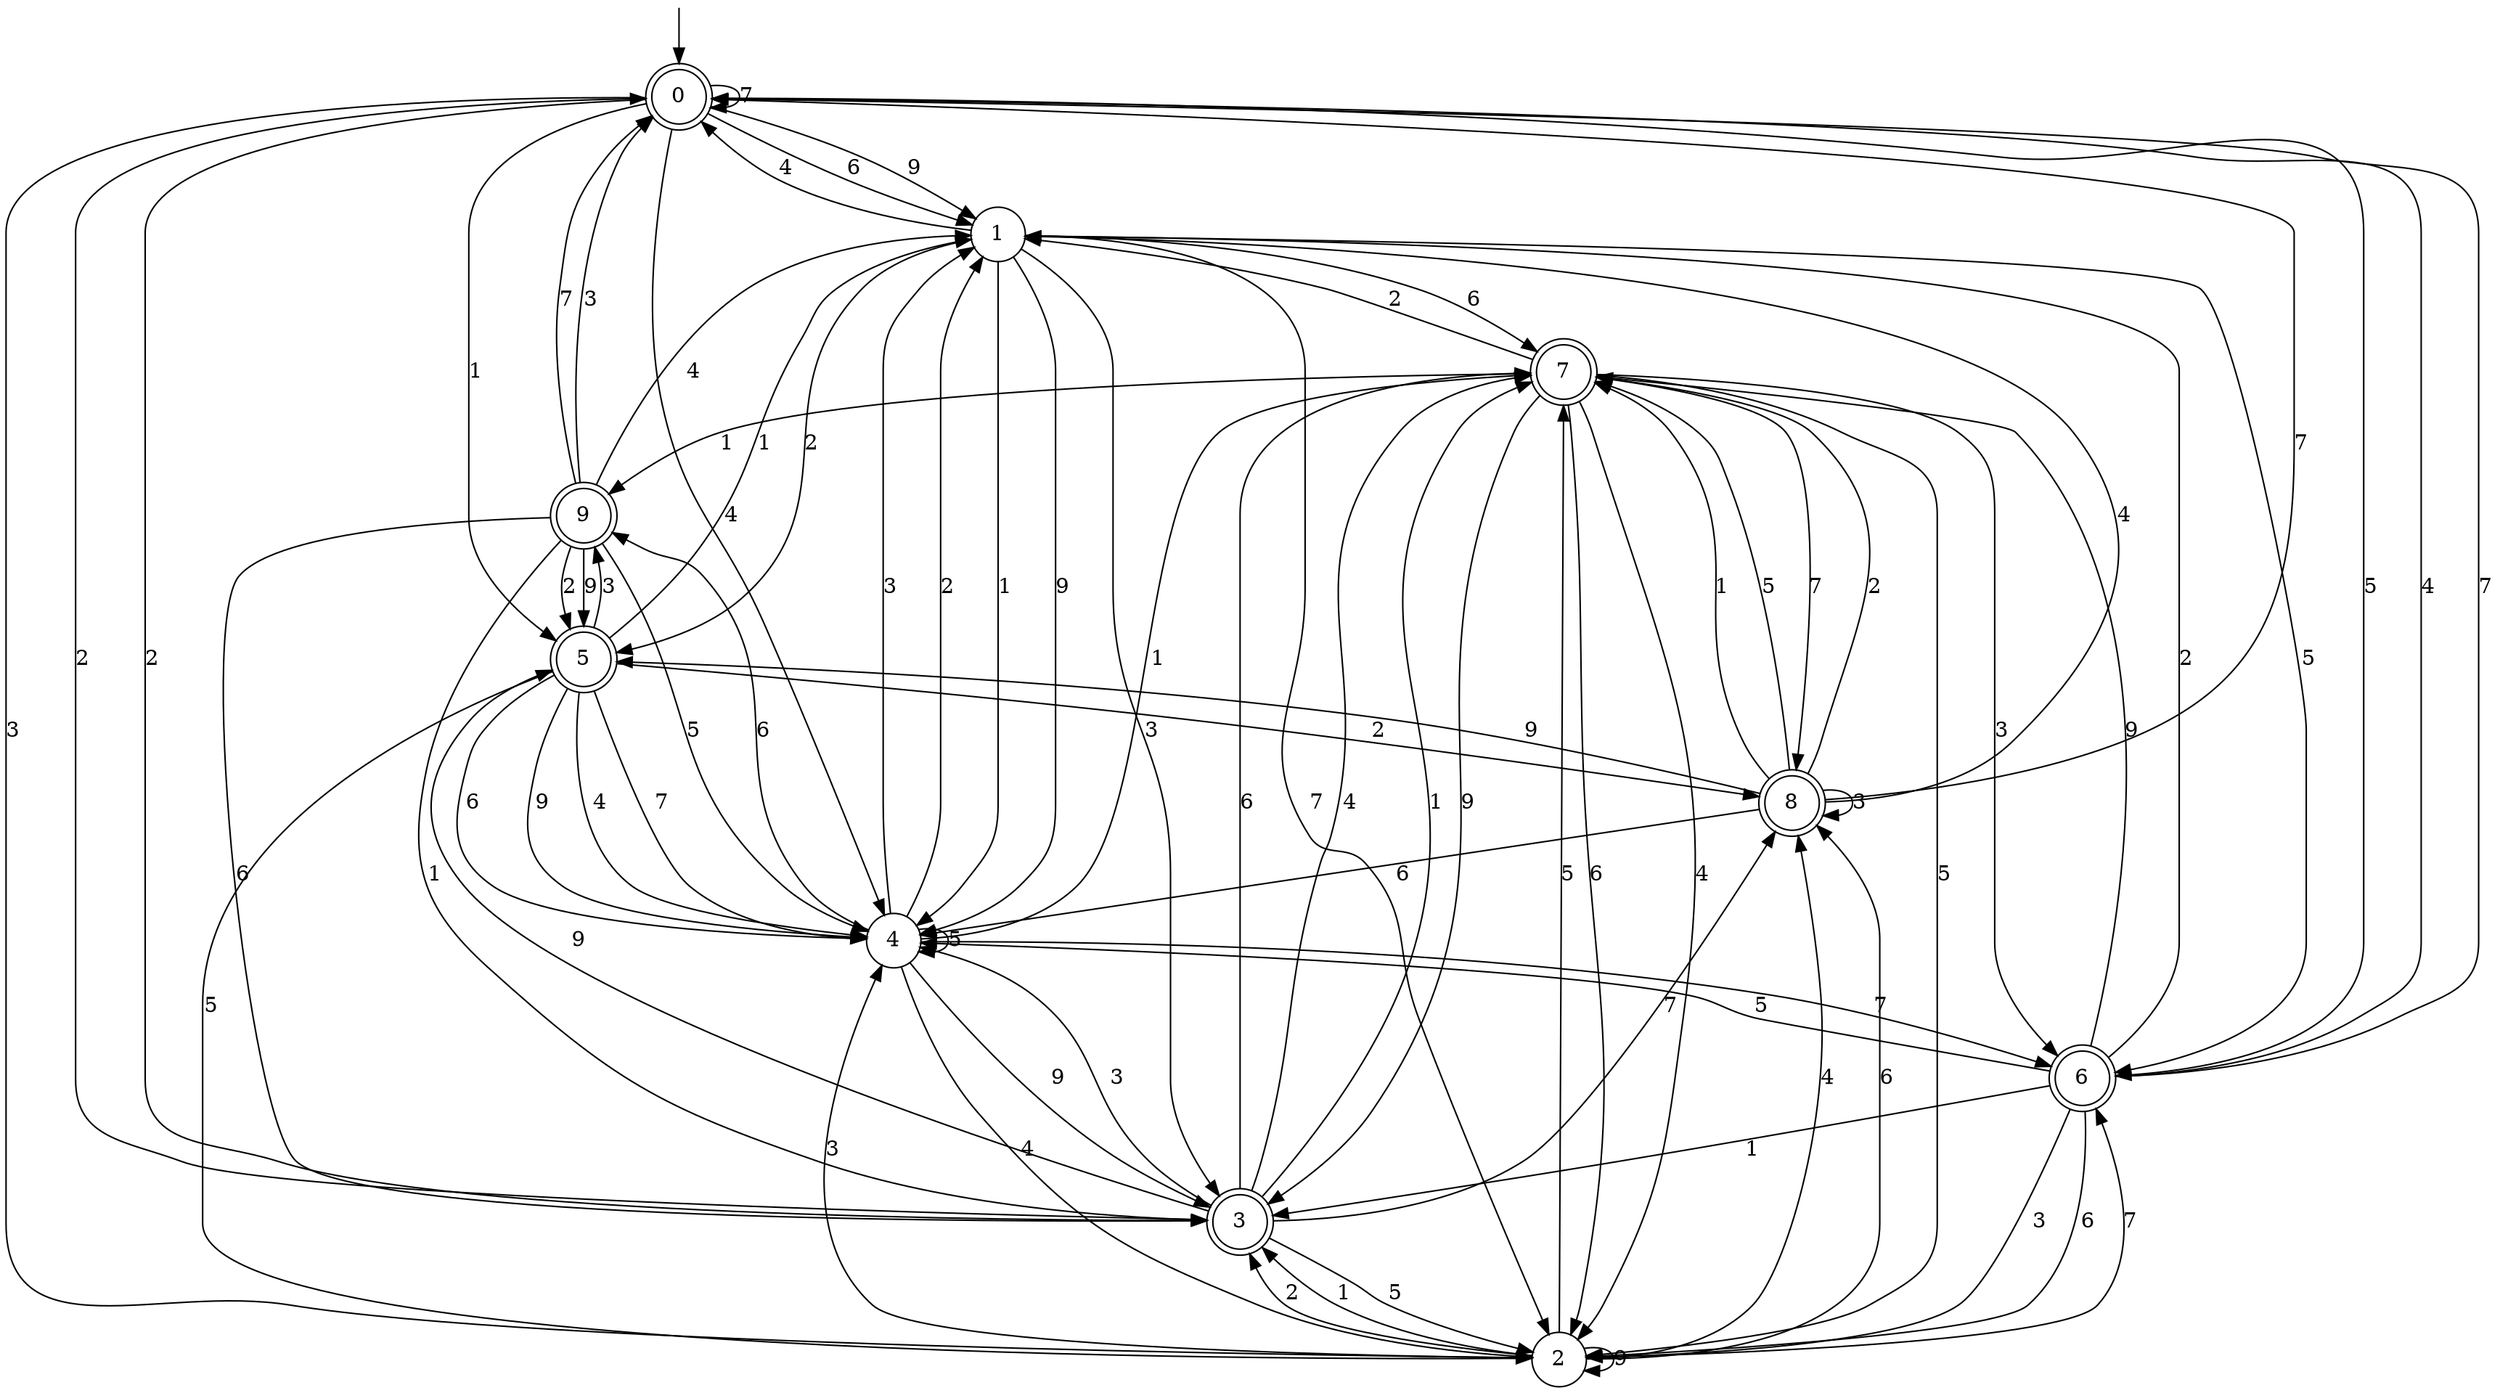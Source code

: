 digraph g {

	s0 [shape="doublecircle" label="0"];
	s1 [shape="circle" label="1"];
	s2 [shape="circle" label="2"];
	s3 [shape="doublecircle" label="3"];
	s4 [shape="circle" label="4"];
	s5 [shape="doublecircle" label="5"];
	s6 [shape="doublecircle" label="6"];
	s7 [shape="doublecircle" label="7"];
	s8 [shape="doublecircle" label="8"];
	s9 [shape="doublecircle" label="9"];
	s0 -> s1 [label="6"];
	s0 -> s1 [label="9"];
	s0 -> s2 [label="3"];
	s0 -> s3 [label="2"];
	s0 -> s4 [label="4"];
	s0 -> s5 [label="1"];
	s0 -> s6 [label="5"];
	s0 -> s0 [label="7"];
	s1 -> s7 [label="6"];
	s1 -> s4 [label="9"];
	s1 -> s3 [label="3"];
	s1 -> s5 [label="2"];
	s1 -> s0 [label="4"];
	s1 -> s4 [label="1"];
	s1 -> s6 [label="5"];
	s1 -> s2 [label="7"];
	s2 -> s8 [label="6"];
	s2 -> s2 [label="9"];
	s2 -> s4 [label="3"];
	s2 -> s3 [label="2"];
	s2 -> s8 [label="4"];
	s2 -> s3 [label="1"];
	s2 -> s7 [label="5"];
	s2 -> s6 [label="7"];
	s3 -> s7 [label="6"];
	s3 -> s5 [label="9"];
	s3 -> s4 [label="3"];
	s3 -> s0 [label="2"];
	s3 -> s7 [label="4"];
	s3 -> s7 [label="1"];
	s3 -> s2 [label="5"];
	s3 -> s8 [label="7"];
	s4 -> s9 [label="6"];
	s4 -> s3 [label="9"];
	s4 -> s1 [label="3"];
	s4 -> s1 [label="2"];
	s4 -> s2 [label="4"];
	s4 -> s7 [label="1"];
	s4 -> s4 [label="5"];
	s4 -> s6 [label="7"];
	s5 -> s4 [label="6"];
	s5 -> s4 [label="9"];
	s5 -> s9 [label="3"];
	s5 -> s8 [label="2"];
	s5 -> s4 [label="4"];
	s5 -> s1 [label="1"];
	s5 -> s2 [label="5"];
	s5 -> s4 [label="7"];
	s6 -> s2 [label="6"];
	s6 -> s7 [label="9"];
	s6 -> s2 [label="3"];
	s6 -> s1 [label="2"];
	s6 -> s0 [label="4"];
	s6 -> s3 [label="1"];
	s6 -> s4 [label="5"];
	s6 -> s0 [label="7"];
	s7 -> s2 [label="6"];
	s7 -> s3 [label="9"];
	s7 -> s6 [label="3"];
	s7 -> s1 [label="2"];
	s7 -> s2 [label="4"];
	s7 -> s9 [label="1"];
	s7 -> s2 [label="5"];
	s7 -> s8 [label="7"];
	s8 -> s4 [label="6"];
	s8 -> s5 [label="9"];
	s8 -> s8 [label="3"];
	s8 -> s7 [label="2"];
	s8 -> s1 [label="4"];
	s8 -> s7 [label="1"];
	s8 -> s7 [label="5"];
	s8 -> s0 [label="7"];
	s9 -> s3 [label="6"];
	s9 -> s5 [label="9"];
	s9 -> s0 [label="3"];
	s9 -> s5 [label="2"];
	s9 -> s1 [label="4"];
	s9 -> s3 [label="1"];
	s9 -> s4 [label="5"];
	s9 -> s0 [label="7"];

__start0 [label="" shape="none" width="0" height="0"];
__start0 -> s0;

}
